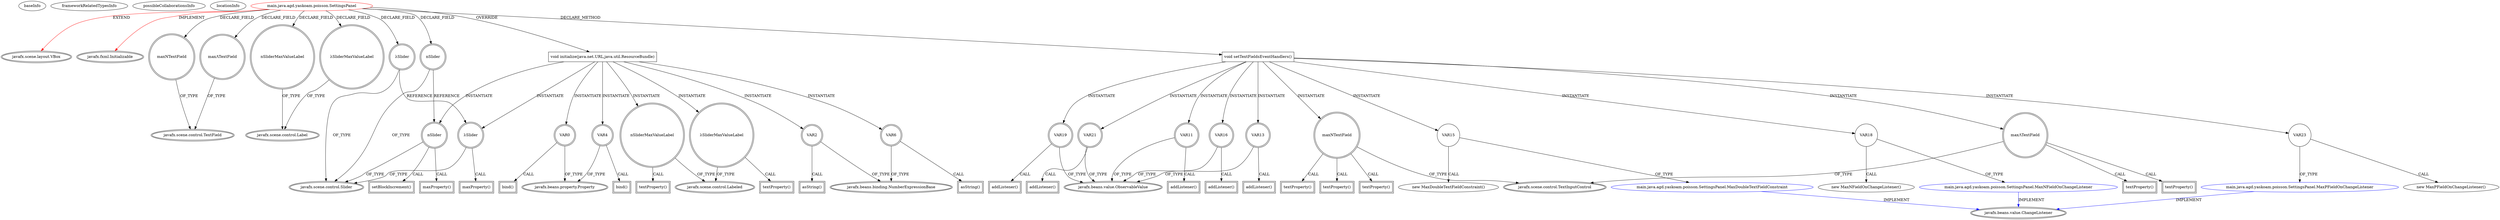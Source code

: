 digraph {
baseInfo[graphId=1782,category="extension_graph",isAnonymous=false,possibleRelation=true]
frameworkRelatedTypesInfo[0="javafx.scene.layout.VBox",1="javafx.fxml.Initializable"]
possibleCollaborationsInfo[0="1782~CLIENT_METHOD_DECLARATION-INSTANTIATION-~javafx.scene.layout.VBox javafx.fxml.Initializable ~javafx.beans.value.ChangeListener ~false~false"]
locationInfo[projectName="alexei-yasko-PoissonDistributionDemo",filePath="/alexei-yasko-PoissonDistributionDemo/PoissonDistributionDemo-master/src/main/java/agd/yaskoam/poisson/SettingsPanel.java",contextSignature="SettingsPanel",graphId="1782"]
0[label="main.java.agd.yaskoam.poisson.SettingsPanel",vertexType="ROOT_CLIENT_CLASS_DECLARATION",isFrameworkType=false,color=red]
1[label="javafx.scene.layout.VBox",vertexType="FRAMEWORK_CLASS_TYPE",isFrameworkType=true,peripheries=2]
2[label="javafx.fxml.Initializable",vertexType="FRAMEWORK_INTERFACE_TYPE",isFrameworkType=true,peripheries=2]
3[label="maxNTextField",vertexType="FIELD_DECLARATION",isFrameworkType=true,peripheries=2,shape=circle]
4[label="javafx.scene.control.TextField",vertexType="FRAMEWORK_CLASS_TYPE",isFrameworkType=true,peripheries=2]
5[label="maxΛTextField",vertexType="FIELD_DECLARATION",isFrameworkType=true,peripheries=2,shape=circle]
7[label="nSlider",vertexType="FIELD_DECLARATION",isFrameworkType=true,peripheries=2,shape=circle]
8[label="javafx.scene.control.Slider",vertexType="FRAMEWORK_CLASS_TYPE",isFrameworkType=true,peripheries=2]
9[label="nSliderMaxValueLabel",vertexType="FIELD_DECLARATION",isFrameworkType=true,peripheries=2,shape=circle]
10[label="javafx.scene.control.Label",vertexType="FRAMEWORK_CLASS_TYPE",isFrameworkType=true,peripheries=2]
11[label="λSlider",vertexType="FIELD_DECLARATION",isFrameworkType=true,peripheries=2,shape=circle]
13[label="λSliderMaxValueLabel",vertexType="FIELD_DECLARATION",isFrameworkType=true,peripheries=2,shape=circle]
15[label="void initialize(java.net.URL,java.util.ResourceBundle)",vertexType="OVERRIDING_METHOD_DECLARATION",isFrameworkType=false,shape=box]
16[label="VAR0",vertexType="VARIABLE_EXPRESION",isFrameworkType=true,peripheries=2,shape=circle]
18[label="javafx.beans.property.Property",vertexType="FRAMEWORK_INTERFACE_TYPE",isFrameworkType=true,peripheries=2]
17[label="bind()",vertexType="INSIDE_CALL",isFrameworkType=true,peripheries=2,shape=box]
19[label="nSliderMaxValueLabel",vertexType="VARIABLE_EXPRESION",isFrameworkType=true,peripheries=2,shape=circle]
21[label="javafx.scene.control.Labeled",vertexType="FRAMEWORK_CLASS_TYPE",isFrameworkType=true,peripheries=2]
20[label="textProperty()",vertexType="INSIDE_CALL",isFrameworkType=true,peripheries=2,shape=box]
22[label="VAR2",vertexType="VARIABLE_EXPRESION",isFrameworkType=true,peripheries=2,shape=circle]
24[label="javafx.beans.binding.NumberExpressionBase",vertexType="FRAMEWORK_CLASS_TYPE",isFrameworkType=true,peripheries=2]
23[label="asString()",vertexType="INSIDE_CALL",isFrameworkType=true,peripheries=2,shape=box]
25[label="nSlider",vertexType="VARIABLE_EXPRESION",isFrameworkType=true,peripheries=2,shape=circle]
26[label="maxProperty()",vertexType="INSIDE_CALL",isFrameworkType=true,peripheries=2,shape=box]
28[label="VAR4",vertexType="VARIABLE_EXPRESION",isFrameworkType=true,peripheries=2,shape=circle]
29[label="bind()",vertexType="INSIDE_CALL",isFrameworkType=true,peripheries=2,shape=box]
31[label="λSliderMaxValueLabel",vertexType="VARIABLE_EXPRESION",isFrameworkType=true,peripheries=2,shape=circle]
32[label="textProperty()",vertexType="INSIDE_CALL",isFrameworkType=true,peripheries=2,shape=box]
34[label="VAR6",vertexType="VARIABLE_EXPRESION",isFrameworkType=true,peripheries=2,shape=circle]
35[label="asString()",vertexType="INSIDE_CALL",isFrameworkType=true,peripheries=2,shape=box]
37[label="λSlider",vertexType="VARIABLE_EXPRESION",isFrameworkType=true,peripheries=2,shape=circle]
38[label="maxProperty()",vertexType="INSIDE_CALL",isFrameworkType=true,peripheries=2,shape=box]
41[label="setBlockIncrement()",vertexType="INSIDE_CALL",isFrameworkType=true,peripheries=2,shape=box]
52[label="void setTextFieldsEventHandlers()",vertexType="CLIENT_METHOD_DECLARATION",isFrameworkType=false,shape=box]
53[label="VAR11",vertexType="VARIABLE_EXPRESION",isFrameworkType=true,peripheries=2,shape=circle]
55[label="javafx.beans.value.ObservableValue",vertexType="FRAMEWORK_INTERFACE_TYPE",isFrameworkType=true,peripheries=2]
54[label="addListener()",vertexType="INSIDE_CALL",isFrameworkType=true,peripheries=2,shape=box]
56[label="maxNTextField",vertexType="VARIABLE_EXPRESION",isFrameworkType=true,peripheries=2,shape=circle]
58[label="javafx.scene.control.TextInputControl",vertexType="FRAMEWORK_CLASS_TYPE",isFrameworkType=true,peripheries=2]
57[label="textProperty()",vertexType="INSIDE_CALL",isFrameworkType=true,peripheries=2,shape=box]
59[label="VAR13",vertexType="VARIABLE_EXPRESION",isFrameworkType=true,peripheries=2,shape=circle]
60[label="addListener()",vertexType="INSIDE_CALL",isFrameworkType=true,peripheries=2,shape=box]
63[label="textProperty()",vertexType="INSIDE_CALL",isFrameworkType=true,peripheries=2,shape=box]
65[label="VAR15",vertexType="VARIABLE_EXPRESION",isFrameworkType=false,shape=circle]
66[label="main.java.agd.yaskoam.poisson.SettingsPanel.MaxDoubleTextFieldConstraint",vertexType="REFERENCE_CLIENT_CLASS_DECLARATION",isFrameworkType=false,color=blue]
67[label="javafx.beans.value.ChangeListener",vertexType="FRAMEWORK_INTERFACE_TYPE",isFrameworkType=true,peripheries=2]
64[label="new MaxDoubleTextFieldConstraint()",vertexType="CONSTRUCTOR_CALL",isFrameworkType=false]
68[label="VAR16",vertexType="VARIABLE_EXPRESION",isFrameworkType=true,peripheries=2,shape=circle]
69[label="addListener()",vertexType="INSIDE_CALL",isFrameworkType=true,peripheries=2,shape=box]
72[label="textProperty()",vertexType="INSIDE_CALL",isFrameworkType=true,peripheries=2,shape=box]
74[label="VAR18",vertexType="VARIABLE_EXPRESION",isFrameworkType=false,shape=circle]
75[label="main.java.agd.yaskoam.poisson.SettingsPanel.MaxNFieldOnChangeListener",vertexType="REFERENCE_CLIENT_CLASS_DECLARATION",isFrameworkType=false,color=blue]
73[label="new MaxNFieldOnChangeListener()",vertexType="CONSTRUCTOR_CALL",isFrameworkType=false]
77[label="VAR19",vertexType="VARIABLE_EXPRESION",isFrameworkType=true,peripheries=2,shape=circle]
78[label="addListener()",vertexType="INSIDE_CALL",isFrameworkType=true,peripheries=2,shape=box]
80[label="maxΛTextField",vertexType="VARIABLE_EXPRESION",isFrameworkType=true,peripheries=2,shape=circle]
81[label="textProperty()",vertexType="INSIDE_CALL",isFrameworkType=true,peripheries=2,shape=box]
83[label="VAR21",vertexType="VARIABLE_EXPRESION",isFrameworkType=true,peripheries=2,shape=circle]
84[label="addListener()",vertexType="INSIDE_CALL",isFrameworkType=true,peripheries=2,shape=box]
87[label="textProperty()",vertexType="INSIDE_CALL",isFrameworkType=true,peripheries=2,shape=box]
89[label="VAR23",vertexType="VARIABLE_EXPRESION",isFrameworkType=false,shape=circle]
90[label="main.java.agd.yaskoam.poisson.SettingsPanel.MaxPFieldOnChangeListener",vertexType="REFERENCE_CLIENT_CLASS_DECLARATION",isFrameworkType=false,color=blue]
88[label="new MaxPFieldOnChangeListener()",vertexType="CONSTRUCTOR_CALL",isFrameworkType=false]
0->1[label="EXTEND",color=red]
0->2[label="IMPLEMENT",color=red]
0->3[label="DECLARE_FIELD"]
3->4[label="OF_TYPE"]
0->5[label="DECLARE_FIELD"]
5->4[label="OF_TYPE"]
0->7[label="DECLARE_FIELD"]
7->8[label="OF_TYPE"]
0->9[label="DECLARE_FIELD"]
9->10[label="OF_TYPE"]
0->11[label="DECLARE_FIELD"]
11->8[label="OF_TYPE"]
0->13[label="DECLARE_FIELD"]
13->10[label="OF_TYPE"]
0->15[label="OVERRIDE"]
15->16[label="INSTANTIATE"]
16->18[label="OF_TYPE"]
16->17[label="CALL"]
15->19[label="INSTANTIATE"]
19->21[label="OF_TYPE"]
19->20[label="CALL"]
15->22[label="INSTANTIATE"]
22->24[label="OF_TYPE"]
22->23[label="CALL"]
15->25[label="INSTANTIATE"]
7->25[label="REFERENCE"]
25->8[label="OF_TYPE"]
25->26[label="CALL"]
15->28[label="INSTANTIATE"]
28->18[label="OF_TYPE"]
28->29[label="CALL"]
15->31[label="INSTANTIATE"]
31->21[label="OF_TYPE"]
31->32[label="CALL"]
15->34[label="INSTANTIATE"]
34->24[label="OF_TYPE"]
34->35[label="CALL"]
15->37[label="INSTANTIATE"]
11->37[label="REFERENCE"]
37->8[label="OF_TYPE"]
37->38[label="CALL"]
25->41[label="CALL"]
0->52[label="DECLARE_METHOD"]
52->53[label="INSTANTIATE"]
53->55[label="OF_TYPE"]
53->54[label="CALL"]
52->56[label="INSTANTIATE"]
56->58[label="OF_TYPE"]
56->57[label="CALL"]
52->59[label="INSTANTIATE"]
59->55[label="OF_TYPE"]
59->60[label="CALL"]
56->63[label="CALL"]
52->65[label="INSTANTIATE"]
66->67[label="IMPLEMENT",color=blue]
65->66[label="OF_TYPE"]
65->64[label="CALL"]
52->68[label="INSTANTIATE"]
68->55[label="OF_TYPE"]
68->69[label="CALL"]
56->72[label="CALL"]
52->74[label="INSTANTIATE"]
75->67[label="IMPLEMENT",color=blue]
74->75[label="OF_TYPE"]
74->73[label="CALL"]
52->77[label="INSTANTIATE"]
77->55[label="OF_TYPE"]
77->78[label="CALL"]
52->80[label="INSTANTIATE"]
80->58[label="OF_TYPE"]
80->81[label="CALL"]
52->83[label="INSTANTIATE"]
83->55[label="OF_TYPE"]
83->84[label="CALL"]
80->87[label="CALL"]
52->89[label="INSTANTIATE"]
90->67[label="IMPLEMENT",color=blue]
89->90[label="OF_TYPE"]
89->88[label="CALL"]
}
